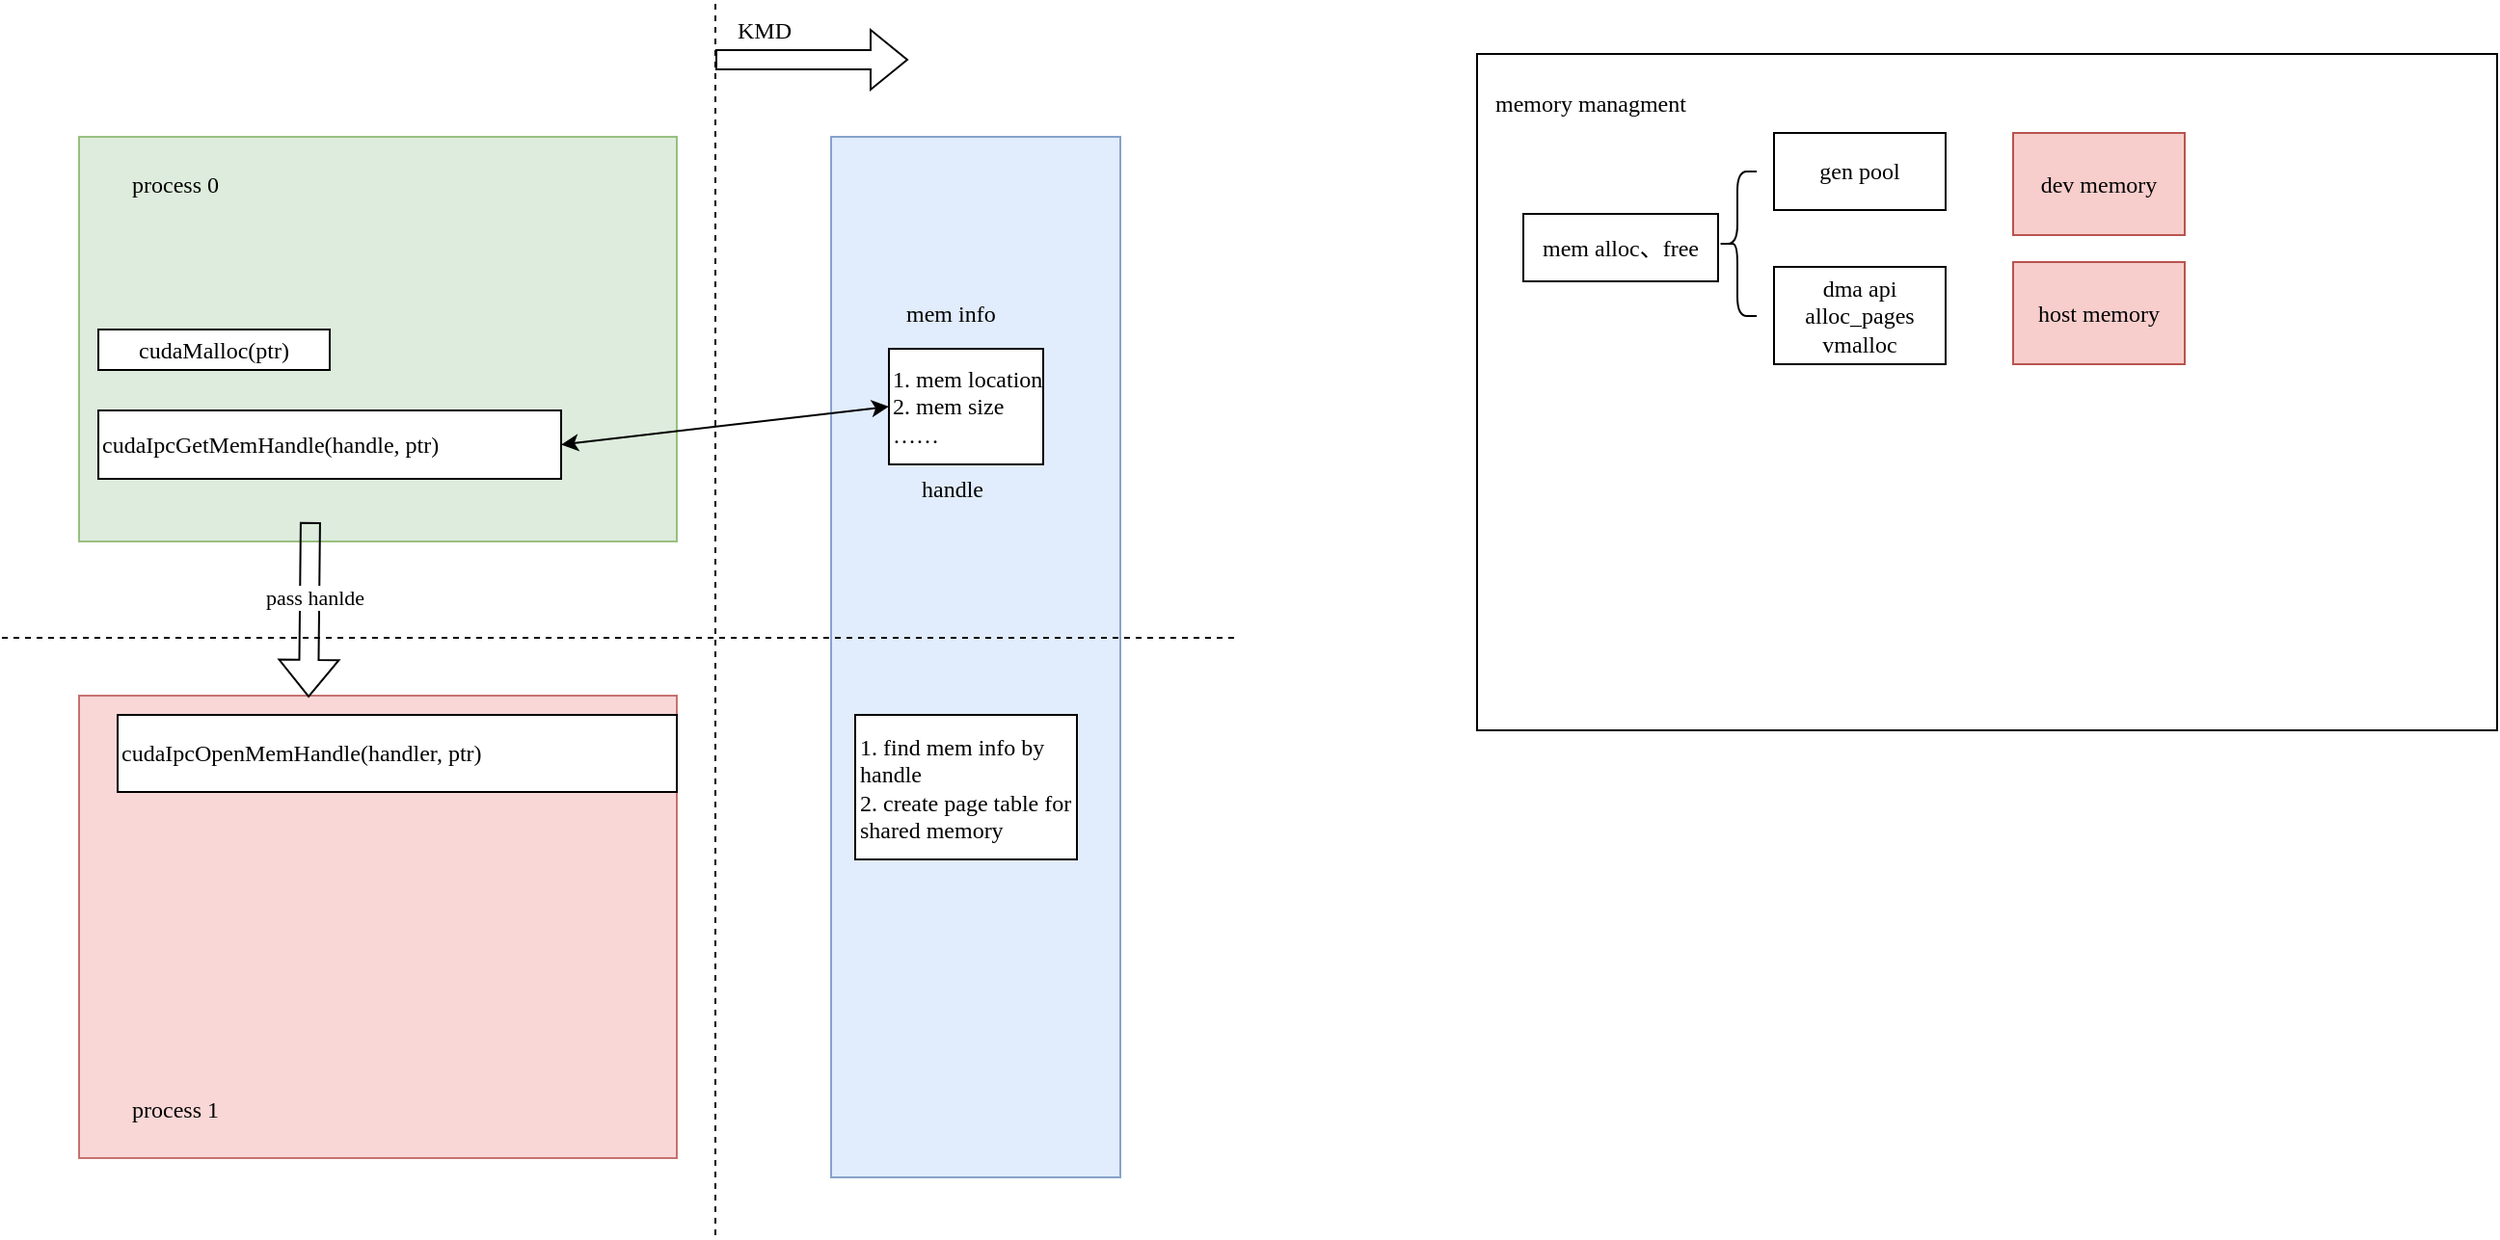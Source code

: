 <mxfile version="22.1.5" type="github">
  <diagram name="第 1 页" id="Ks_WqYh9_LlSjnp3bexs">
    <mxGraphModel dx="620" dy="1088" grid="0" gridSize="10" guides="1" tooltips="1" connect="1" arrows="1" fold="1" page="0" pageScale="1" pageWidth="827" pageHeight="1169" math="0" shadow="0">
      <root>
        <mxCell id="0" />
        <mxCell id="1" parent="0" />
        <mxCell id="mkzYLdg49s4tKRvJ3ipk-18" value="" style="rounded=0;whiteSpace=wrap;html=1;opacity=80;fillColor=#dae8fc;strokeColor=#6c8ebf;fontFamily=Times New Roman;" vertex="1" parent="1">
          <mxGeometry x="440" y="20" width="150" height="540" as="geometry" />
        </mxCell>
        <mxCell id="mkzYLdg49s4tKRvJ3ipk-17" value="" style="rounded=0;whiteSpace=wrap;html=1;opacity=80;fillColor=#f8cecc;strokeColor=#b85450;fontFamily=Times New Roman;" vertex="1" parent="1">
          <mxGeometry x="50" y="310" width="310" height="240" as="geometry" />
        </mxCell>
        <mxCell id="mkzYLdg49s4tKRvJ3ipk-15" value="" style="rounded=0;whiteSpace=wrap;html=1;opacity=80;fillColor=#d5e8d4;strokeColor=#82b366;fontFamily=Times New Roman;" vertex="1" parent="1">
          <mxGeometry x="50" y="20" width="310" height="210" as="geometry" />
        </mxCell>
        <mxCell id="mkzYLdg49s4tKRvJ3ipk-1" value="&lt;div&gt;&lt;div&gt;cudaIpcGetMemHandle(handle, ptr)&lt;/div&gt;&lt;/div&gt;" style="rounded=0;whiteSpace=wrap;html=1;fontFamily=Times New Roman;align=left;" vertex="1" parent="1">
          <mxGeometry x="60" y="162" width="240" height="35.5" as="geometry" />
        </mxCell>
        <mxCell id="mkzYLdg49s4tKRvJ3ipk-8" value="mem info" style="text;html=1;align=left;verticalAlign=middle;resizable=0;points=[];autosize=1;strokeColor=none;fillColor=none;fontFamily=Times New Roman;" vertex="1" parent="1">
          <mxGeometry x="477" y="98.5" width="64" height="26" as="geometry" />
        </mxCell>
        <mxCell id="mkzYLdg49s4tKRvJ3ipk-11" value="&lt;div&gt;1. mem location&lt;/div&gt;&lt;div&gt;2. mem size&lt;br&gt;&lt;/div&gt;&lt;div&gt;……&lt;br&gt;&lt;/div&gt;" style="whiteSpace=wrap;html=1;fontFamily=Times New Roman;align=left;" vertex="1" parent="1">
          <mxGeometry x="470" y="130" width="80" height="60" as="geometry" />
        </mxCell>
        <mxCell id="mkzYLdg49s4tKRvJ3ipk-13" value="&lt;div&gt;&lt;div&gt;cudaIpcOpenMemHandle(handler, ptr)&lt;/div&gt;&lt;/div&gt;" style="rounded=0;whiteSpace=wrap;html=1;fontFamily=Times New Roman;align=left;" vertex="1" parent="1">
          <mxGeometry x="70" y="320" width="290" height="40" as="geometry" />
        </mxCell>
        <mxCell id="mkzYLdg49s4tKRvJ3ipk-16" value="" style="endArrow=none;dashed=1;html=1;rounded=0;fontFamily=Times New Roman;" edge="1" parent="1">
          <mxGeometry width="50" height="50" relative="1" as="geometry">
            <mxPoint x="380" y="590" as="sourcePoint" />
            <mxPoint x="380" y="-50" as="targetPoint" />
          </mxGeometry>
        </mxCell>
        <mxCell id="mkzYLdg49s4tKRvJ3ipk-21" value="" style="endArrow=none;dashed=1;html=1;rounded=0;fontFamily=Times New Roman;" edge="1" parent="1">
          <mxGeometry width="50" height="50" relative="1" as="geometry">
            <mxPoint x="10" y="280" as="sourcePoint" />
            <mxPoint x="650" y="280" as="targetPoint" />
          </mxGeometry>
        </mxCell>
        <mxCell id="mkzYLdg49s4tKRvJ3ipk-22" value="&lt;div&gt;1. find mem info by handle &lt;br&gt;&lt;/div&gt;&lt;div&gt;2. create page table for shared memory&lt;br&gt;&lt;/div&gt;" style="whiteSpace=wrap;html=1;fontFamily=Times New Roman;align=left;" vertex="1" parent="1">
          <mxGeometry x="452.5" y="320" width="115" height="75" as="geometry" />
        </mxCell>
        <mxCell id="mkzYLdg49s4tKRvJ3ipk-24" value="" style="shape=flexArrow;endArrow=classic;html=1;rounded=0;entryX=0.384;entryY=0.004;entryDx=0;entryDy=0;entryPerimeter=0;exitX=0.387;exitY=0.952;exitDx=0;exitDy=0;exitPerimeter=0;fontFamily=Times New Roman;" edge="1" parent="1" source="mkzYLdg49s4tKRvJ3ipk-15" target="mkzYLdg49s4tKRvJ3ipk-17">
          <mxGeometry width="50" height="50" relative="1" as="geometry">
            <mxPoint x="80" y="290" as="sourcePoint" />
            <mxPoint x="130" y="240" as="targetPoint" />
          </mxGeometry>
        </mxCell>
        <mxCell id="mkzYLdg49s4tKRvJ3ipk-27" value="pass hanlde" style="edgeLabel;html=1;align=center;verticalAlign=middle;resizable=0;points=[];fontFamily=Times New Roman;" vertex="1" connectable="0" parent="mkzYLdg49s4tKRvJ3ipk-24">
          <mxGeometry x="-0.142" y="2" relative="1" as="geometry">
            <mxPoint as="offset" />
          </mxGeometry>
        </mxCell>
        <mxCell id="mkzYLdg49s4tKRvJ3ipk-28" value="&lt;div&gt;process 0&lt;/div&gt;" style="text;html=1;strokeColor=none;fillColor=none;align=center;verticalAlign=middle;whiteSpace=wrap;rounded=0;fontFamily=Times New Roman;" vertex="1" parent="1">
          <mxGeometry x="70" y="30" width="60" height="30" as="geometry" />
        </mxCell>
        <mxCell id="mkzYLdg49s4tKRvJ3ipk-29" value="&lt;div&gt;process 1&lt;/div&gt;" style="text;html=1;strokeColor=none;fillColor=none;align=center;verticalAlign=middle;whiteSpace=wrap;rounded=0;fontFamily=Times New Roman;" vertex="1" parent="1">
          <mxGeometry x="70" y="510" width="60" height="30" as="geometry" />
        </mxCell>
        <mxCell id="mkzYLdg49s4tKRvJ3ipk-30" value="" style="shape=flexArrow;endArrow=classic;html=1;rounded=0;fontFamily=Times New Roman;" edge="1" parent="1">
          <mxGeometry width="50" height="50" relative="1" as="geometry">
            <mxPoint x="380" y="-20" as="sourcePoint" />
            <mxPoint x="480" y="-20" as="targetPoint" />
          </mxGeometry>
        </mxCell>
        <mxCell id="mkzYLdg49s4tKRvJ3ipk-31" value="KMD" style="text;html=1;align=center;verticalAlign=middle;resizable=0;points=[];autosize=1;strokeColor=none;fillColor=none;fontFamily=Times New Roman;" vertex="1" parent="1">
          <mxGeometry x="382" y="-48" width="46" height="26" as="geometry" />
        </mxCell>
        <mxCell id="mkzYLdg49s4tKRvJ3ipk-33" value="handle" style="text;html=1;strokeColor=none;fillColor=none;align=center;verticalAlign=middle;whiteSpace=wrap;rounded=0;fontFamily=Times New Roman;" vertex="1" parent="1">
          <mxGeometry x="473" y="188" width="60" height="30" as="geometry" />
        </mxCell>
        <mxCell id="mkzYLdg49s4tKRvJ3ipk-36" value="" style="endArrow=classic;startArrow=classic;html=1;rounded=0;entryX=0;entryY=0.5;entryDx=0;entryDy=0;exitX=1;exitY=0.5;exitDx=0;exitDy=0;fontFamily=Times New Roman;" edge="1" parent="1" source="mkzYLdg49s4tKRvJ3ipk-1" target="mkzYLdg49s4tKRvJ3ipk-11">
          <mxGeometry width="50" height="50" relative="1" as="geometry">
            <mxPoint x="379" y="147" as="sourcePoint" />
            <mxPoint x="468" y="147" as="targetPoint" />
          </mxGeometry>
        </mxCell>
        <mxCell id="mkzYLdg49s4tKRvJ3ipk-37" value="cudaMalloc(ptr)" style="rounded=0;whiteSpace=wrap;html=1;fontFamily=Times New Roman;" vertex="1" parent="1">
          <mxGeometry x="60" y="120" width="120" height="21" as="geometry" />
        </mxCell>
        <mxCell id="mkzYLdg49s4tKRvJ3ipk-39" value="" style="whiteSpace=wrap;html=1;fontFamily=Times New Roman;" vertex="1" parent="1">
          <mxGeometry x="775" y="-23" width="529" height="351" as="geometry" />
        </mxCell>
        <mxCell id="mkzYLdg49s4tKRvJ3ipk-40" value="&lt;div&gt;memory managment&lt;/div&gt;" style="text;html=1;strokeColor=none;fillColor=none;align=center;verticalAlign=middle;whiteSpace=wrap;rounded=0;fontFamily=Times New Roman;" vertex="1" parent="1">
          <mxGeometry x="777" y="-12" width="114" height="30" as="geometry" />
        </mxCell>
        <mxCell id="mkzYLdg49s4tKRvJ3ipk-41" value="mem alloc、free" style="rounded=0;whiteSpace=wrap;html=1;fontFamily=Times New Roman;" vertex="1" parent="1">
          <mxGeometry x="799" y="60" width="101" height="35" as="geometry" />
        </mxCell>
        <mxCell id="mkzYLdg49s4tKRvJ3ipk-42" value="gen pool" style="rounded=0;whiteSpace=wrap;html=1;fontFamily=Times New Roman;" vertex="1" parent="1">
          <mxGeometry x="929" y="18" width="89" height="40" as="geometry" />
        </mxCell>
        <mxCell id="mkzYLdg49s4tKRvJ3ipk-45" value="dev memory" style="rounded=0;whiteSpace=wrap;html=1;fillColor=#f8cecc;strokeColor=#b85450;fontFamily=Times New Roman;" vertex="1" parent="1">
          <mxGeometry x="1053" y="18" width="89" height="53" as="geometry" />
        </mxCell>
        <mxCell id="mkzYLdg49s4tKRvJ3ipk-49" value="host memory" style="rounded=0;whiteSpace=wrap;html=1;fillColor=#f8cecc;strokeColor=#b85450;fontFamily=Times New Roman;" vertex="1" parent="1">
          <mxGeometry x="1053" y="85" width="89" height="53" as="geometry" />
        </mxCell>
        <mxCell id="mkzYLdg49s4tKRvJ3ipk-50" value="dma api&lt;br&gt;alloc_pages&lt;br&gt;&lt;div&gt;vmalloc&lt;/div&gt;" style="rounded=0;whiteSpace=wrap;html=1;fontFamily=Times New Roman;" vertex="1" parent="1">
          <mxGeometry x="929" y="87.5" width="89" height="50.5" as="geometry" />
        </mxCell>
        <mxCell id="mkzYLdg49s4tKRvJ3ipk-51" value="" style="shape=curlyBracket;whiteSpace=wrap;html=1;rounded=1;labelPosition=left;verticalLabelPosition=middle;align=right;verticalAlign=middle;fontFamily=Times New Roman;" vertex="1" parent="1">
          <mxGeometry x="900" y="38" width="20" height="75" as="geometry" />
        </mxCell>
      </root>
    </mxGraphModel>
  </diagram>
</mxfile>
